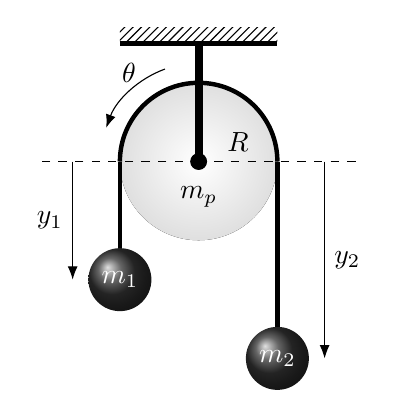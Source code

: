 \begin{tikzpicture}
	
	% pulley at 0,0
	\def \pulleyRadius {1.0};
	\coordinate (pulleyCentre) at (0,0);
	\fill [inner color = white, outer color = gray!25, thin] (pulleyCentre) circle (\pulleyRadius) node [below = 2mm] {\(m_p\)};
	\filldraw (pulleyCentre) circle (1 mm);

	% dashed lines from 0.1 at each side of the circle
	\def \deltax {1.0};
	\draw [dashed] (0.2,0) -- ({\pulleyRadius + \deltax},0);
	\draw [dashed] (-0.2,0) -- ({-\pulleyRadius - \deltax},0);
	\node at ({\pulleyRadius / 2}, 0) [above] {\(R\)};

	% weight m_1
	\def \boxwidth {\pulleyRadius/ 2.5};
	\def \boxAheight {-1.5};
	\shade [ball color=black!80] (-\pulleyRadius, \boxAheight) circle (\boxwidth) node {\color{white} $m_1$};
	
	% lower pulley
	\def \lowerPulleyHeight {-2.5};
	\shade [ball color=black!80] (\pulleyRadius, \lowerPulleyHeight) circle (\boxwidth) node {\color{white} $m_2$};
	
	% draw the line connecting the two boxes to the circle
	\draw [ultra thick] (-\pulleyRadius, \boxAheight + \boxwidth) -- (-\pulleyRadius,0);
	\draw [ultra thick] ( \pulleyRadius, \lowerPulleyHeight + \boxwidth) -- (\pulleyRadius,0); 
	\draw [ultra thick] (pulleyCentre) ++(0:\pulleyRadius) arc (0:180:\pulleyRadius);

	% draw dashed lines for y coordinates from horizontal lines to the height of middle of the boxes
	\def \pendeLeft {-\pulleyRadius - \boxwidth - 0.2};
	\def \pende {\pulleyRadius + \boxwidth + 0.2};
	\def \pendePulley {2* \pulleyRadius + 0.2};
	\draw [-Latex] (\pendeLeft, 0) -- (\pendeLeft, \boxAheight) node [midway, left] {\(y_1\)};
	\draw [-Latex] ( \pende, 0) -- ( \pende, \lowerPulleyHeight) node [midway, right] {\(y_2\)};

	% pulley angle
	\def \extra {0.5};
	\draw [-Latex] (pulleyCentre) ++(110:{\pulleyRadius + \extra / 2}) arc (110 : 160 : {\pulleyRadius + \extra / 2 }) node [midway, above] {\(\theta\)};


	% ceiling
	\def \ceilingAbove {1.5};
	\draw [line width = 1 mm] ($(pulleyCentre) + (0,\ceilingAbove)$) -- (pulleyCentre);
	\draw [ultra thick] ($(pulleyCentre) + ({- \pulleyRadius},\ceilingAbove)$)  -- ($(pulleyCentre) + (\pulleyRadius,\ceilingAbove)$);
	\fill [pattern = north east lines] ($(pulleyCentre) + ({- \pulleyRadius},\ceilingAbove)$)  rectangle ($(pulleyCentre) + (\pulleyRadius, {\ceilingAbove + 0.2 })$);


\end{tikzpicture}